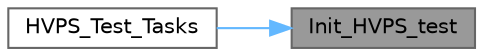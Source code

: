 digraph "Init_HVPS_test"
{
 // LATEX_PDF_SIZE
  bgcolor="transparent";
  edge [fontname=Helvetica,fontsize=10,labelfontname=Helvetica,labelfontsize=10];
  node [fontname=Helvetica,fontsize=10,shape=box,height=0.2,width=0.4];
  rankdir="RL";
  Node1 [id="Node000001",label="Init_HVPS_test",height=0.2,width=0.4,color="gray40", fillcolor="grey60", style="filled", fontcolor="black",tooltip=" "];
  Node1 -> Node2 [id="edge1_Node000001_Node000002",dir="back",color="steelblue1",style="solid",tooltip=" "];
  Node2 [id="Node000002",label="HVPS_Test_Tasks",height=0.2,width=0.4,color="grey40", fillcolor="white", style="filled",URL="$hvps__test_8c.html#aac73f1185c0bf4ac7c58ed7617339f88",tooltip=" "];
}
